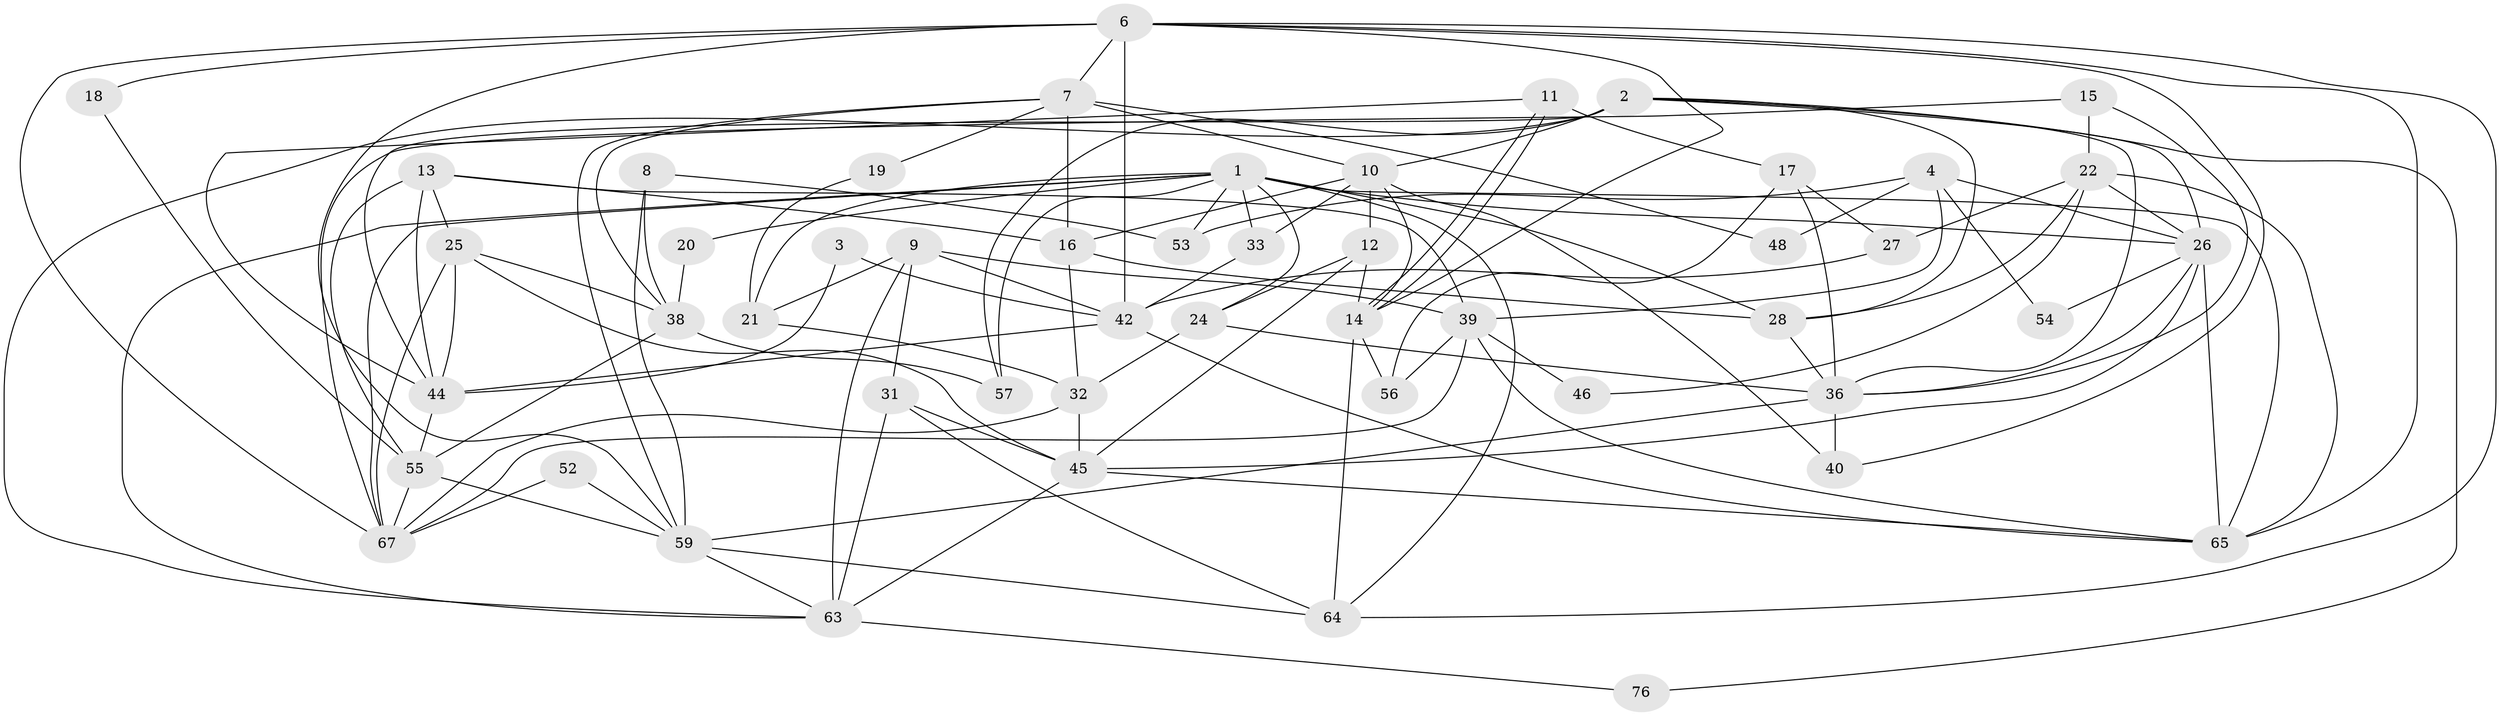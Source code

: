 // original degree distribution, {6: 0.12658227848101267, 5: 0.16455696202531644, 3: 0.26582278481012656, 8: 0.012658227848101266, 4: 0.20253164556962025, 2: 0.17721518987341772, 7: 0.05063291139240506}
// Generated by graph-tools (version 1.1) at 2025/11/02/27/25 16:11:19]
// undirected, 50 vertices, 124 edges
graph export_dot {
graph [start="1"]
  node [color=gray90,style=filled];
  1 [super="+5"];
  2 [super="+72"];
  3;
  4 [super="+30"];
  6 [super="+37"];
  7 [super="+58"];
  8;
  9 [super="+73"];
  10 [super="+47"];
  11;
  12;
  13 [super="+23"];
  14 [super="+66"];
  15 [super="+41"];
  16;
  17 [super="+35"];
  18;
  19;
  20;
  21;
  22 [super="+43"];
  24 [super="+29"];
  25 [super="+51"];
  26 [super="+34"];
  27;
  28 [super="+61"];
  31 [super="+50"];
  32 [super="+49"];
  33;
  36 [super="+60"];
  38 [super="+79"];
  39 [super="+74"];
  40;
  42 [super="+70"];
  44 [super="+77"];
  45 [super="+71"];
  46;
  48;
  52;
  53;
  54;
  55 [super="+75"];
  56;
  57;
  59 [super="+62"];
  63 [super="+68"];
  64;
  65 [super="+78"];
  67 [super="+69"];
  76;
  1 -- 20;
  1 -- 33;
  1 -- 57;
  1 -- 65;
  1 -- 63;
  1 -- 64;
  1 -- 67;
  1 -- 21;
  1 -- 53;
  1 -- 26;
  1 -- 28;
  1 -- 24;
  2 -- 57;
  2 -- 63;
  2 -- 10;
  2 -- 26;
  2 -- 44;
  2 -- 76;
  2 -- 36;
  2 -- 28;
  3 -- 42 [weight=2];
  3 -- 44;
  4 -- 39;
  4 -- 54;
  4 -- 48;
  4 -- 26;
  4 -- 53;
  6 -- 42;
  6 -- 65;
  6 -- 7;
  6 -- 64;
  6 -- 18;
  6 -- 67;
  6 -- 40;
  6 -- 59;
  6 -- 14;
  7 -- 16;
  7 -- 19;
  7 -- 10;
  7 -- 48;
  7 -- 38;
  7 -- 59;
  8 -- 53;
  8 -- 38;
  8 -- 59;
  9 -- 39 [weight=2];
  9 -- 21;
  9 -- 42;
  9 -- 31;
  9 -- 63;
  10 -- 12;
  10 -- 33;
  10 -- 16;
  10 -- 40;
  10 -- 14;
  11 -- 44;
  11 -- 14;
  11 -- 14;
  11 -- 17;
  12 -- 24;
  12 -- 14;
  12 -- 45;
  13 -- 55;
  13 -- 16;
  13 -- 39;
  13 -- 25;
  13 -- 44 [weight=2];
  14 -- 56;
  14 -- 64;
  15 -- 36;
  15 -- 22;
  15 -- 67;
  16 -- 32;
  16 -- 28;
  17 -- 56;
  17 -- 27;
  17 -- 36;
  18 -- 55;
  19 -- 21;
  20 -- 38;
  21 -- 32;
  22 -- 27;
  22 -- 46;
  22 -- 26 [weight=2];
  22 -- 28;
  22 -- 65;
  24 -- 32;
  24 -- 36;
  25 -- 38;
  25 -- 67;
  25 -- 44;
  25 -- 45;
  26 -- 45;
  26 -- 65;
  26 -- 54;
  26 -- 36;
  27 -- 42;
  28 -- 36;
  31 -- 45;
  31 -- 64;
  31 -- 63;
  32 -- 45 [weight=2];
  32 -- 67;
  33 -- 42;
  36 -- 40;
  36 -- 59;
  38 -- 57;
  38 -- 55;
  39 -- 46;
  39 -- 56;
  39 -- 65;
  39 -- 67;
  42 -- 65;
  42 -- 44;
  44 -- 55;
  45 -- 63;
  45 -- 65;
  52 -- 59;
  52 -- 67;
  55 -- 59;
  55 -- 67;
  59 -- 64;
  59 -- 63;
  63 -- 76;
}
